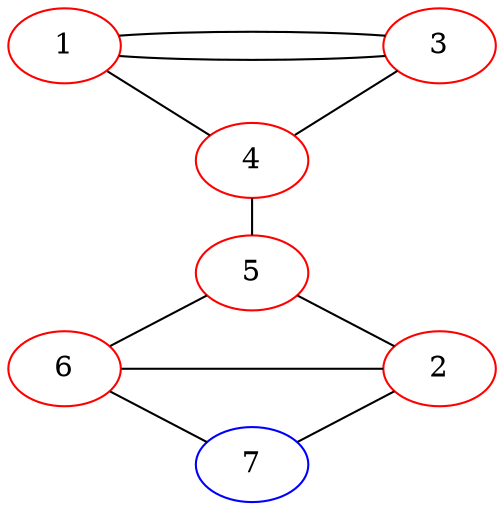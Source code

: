 graph {
  rankdir="LR";
  1 -- 3;
  1 -- 3;
  1 -- 4;
  4 -- 3;
  4 -- 5;
  5 -- 2;
  5 -- 6;
  2 -- 6 [weight=3];
  6 -- 7;
  2 -- 7;

  {
    rank="same";
    4;
    5;

  }


  {
    rank="max";
    2;
    3;

  }


  {
    rank="min";
    1;
    6;

  }

  1 [color="red"];
  2 [color="red"];
  3 [color="red"];
  4 [color="red"];
  5 [color="red"];
  6 [color="red"];
  7 [color="blue"];

}
